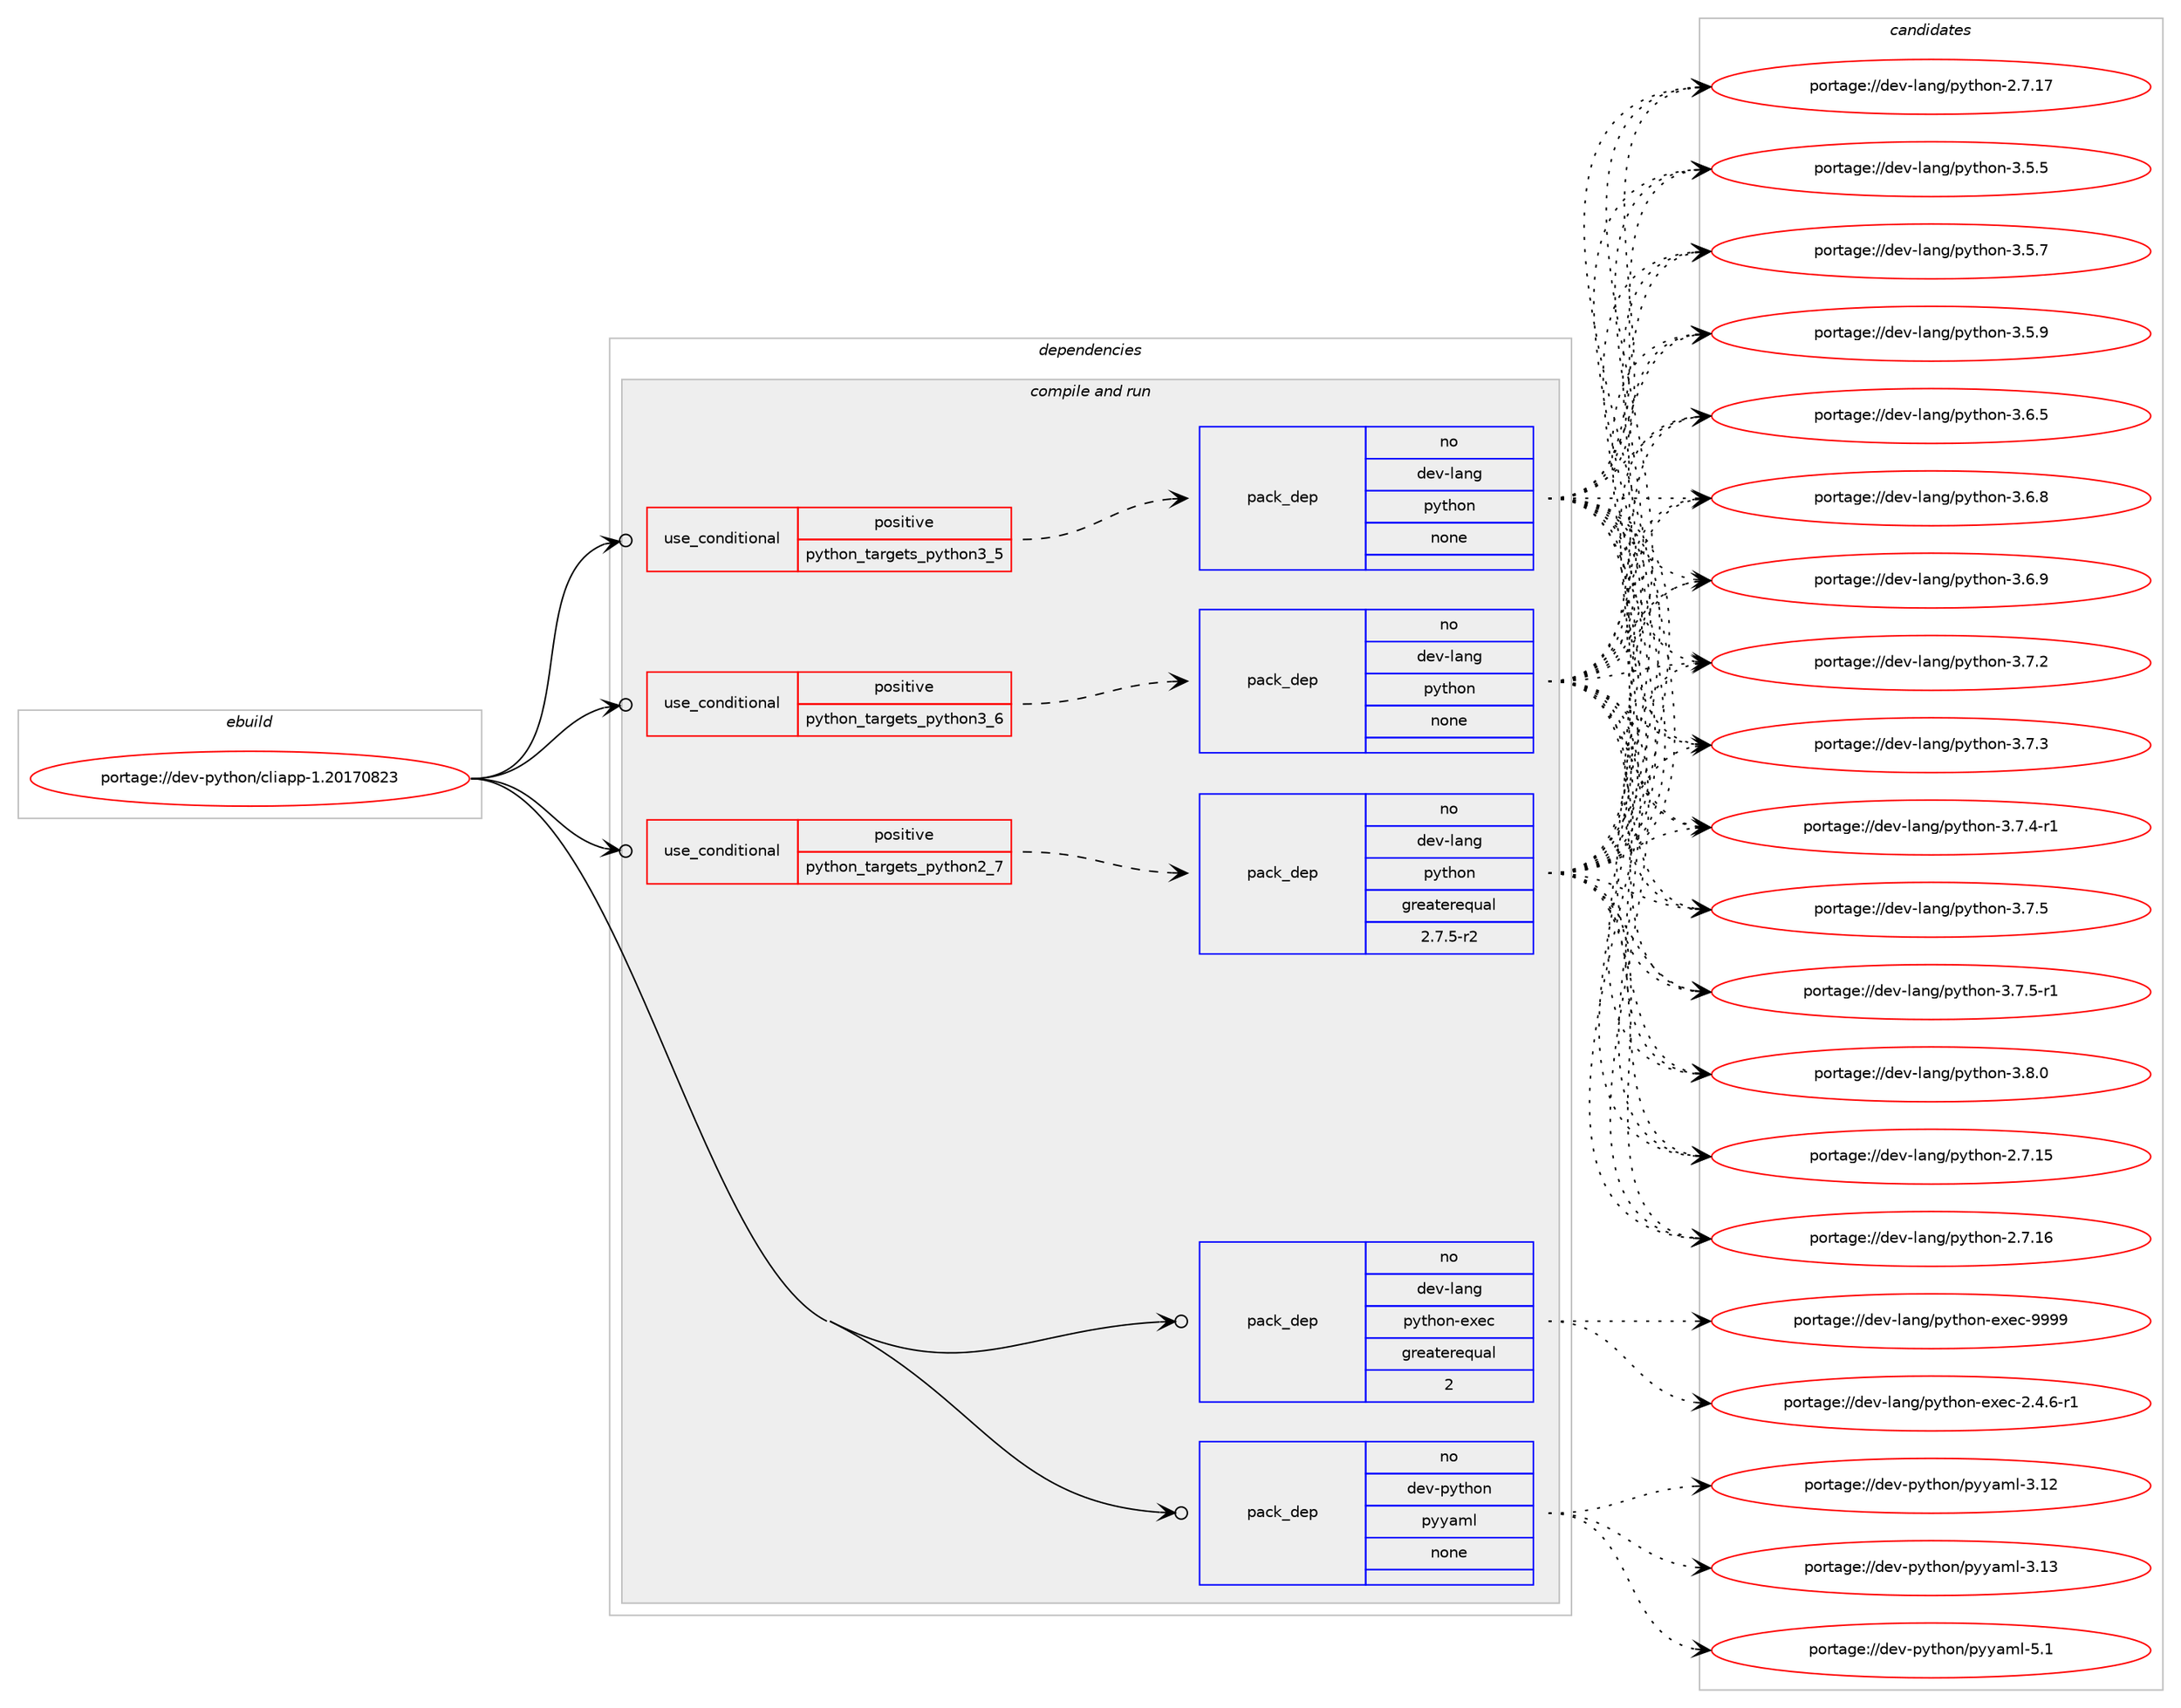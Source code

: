digraph prolog {

# *************
# Graph options
# *************

newrank=true;
concentrate=true;
compound=true;
graph [rankdir=LR,fontname=Helvetica,fontsize=10,ranksep=1.5];#, ranksep=2.5, nodesep=0.2];
edge  [arrowhead=vee];
node  [fontname=Helvetica,fontsize=10];

# **********
# The ebuild
# **********

subgraph cluster_leftcol {
color=gray;
rank=same;
label=<<i>ebuild</i>>;
id [label="portage://dev-python/cliapp-1.20170823", color=red, width=4, href="../dev-python/cliapp-1.20170823.svg"];
}

# ****************
# The dependencies
# ****************

subgraph cluster_midcol {
color=gray;
label=<<i>dependencies</i>>;
subgraph cluster_compile {
fillcolor="#eeeeee";
style=filled;
label=<<i>compile</i>>;
}
subgraph cluster_compileandrun {
fillcolor="#eeeeee";
style=filled;
label=<<i>compile and run</i>>;
subgraph cond26881 {
dependency134096 [label=<<TABLE BORDER="0" CELLBORDER="1" CELLSPACING="0" CELLPADDING="4"><TR><TD ROWSPAN="3" CELLPADDING="10">use_conditional</TD></TR><TR><TD>positive</TD></TR><TR><TD>python_targets_python2_7</TD></TR></TABLE>>, shape=none, color=red];
subgraph pack103905 {
dependency134097 [label=<<TABLE BORDER="0" CELLBORDER="1" CELLSPACING="0" CELLPADDING="4" WIDTH="220"><TR><TD ROWSPAN="6" CELLPADDING="30">pack_dep</TD></TR><TR><TD WIDTH="110">no</TD></TR><TR><TD>dev-lang</TD></TR><TR><TD>python</TD></TR><TR><TD>greaterequal</TD></TR><TR><TD>2.7.5-r2</TD></TR></TABLE>>, shape=none, color=blue];
}
dependency134096:e -> dependency134097:w [weight=20,style="dashed",arrowhead="vee"];
}
id:e -> dependency134096:w [weight=20,style="solid",arrowhead="odotvee"];
subgraph cond26882 {
dependency134098 [label=<<TABLE BORDER="0" CELLBORDER="1" CELLSPACING="0" CELLPADDING="4"><TR><TD ROWSPAN="3" CELLPADDING="10">use_conditional</TD></TR><TR><TD>positive</TD></TR><TR><TD>python_targets_python3_5</TD></TR></TABLE>>, shape=none, color=red];
subgraph pack103906 {
dependency134099 [label=<<TABLE BORDER="0" CELLBORDER="1" CELLSPACING="0" CELLPADDING="4" WIDTH="220"><TR><TD ROWSPAN="6" CELLPADDING="30">pack_dep</TD></TR><TR><TD WIDTH="110">no</TD></TR><TR><TD>dev-lang</TD></TR><TR><TD>python</TD></TR><TR><TD>none</TD></TR><TR><TD></TD></TR></TABLE>>, shape=none, color=blue];
}
dependency134098:e -> dependency134099:w [weight=20,style="dashed",arrowhead="vee"];
}
id:e -> dependency134098:w [weight=20,style="solid",arrowhead="odotvee"];
subgraph cond26883 {
dependency134100 [label=<<TABLE BORDER="0" CELLBORDER="1" CELLSPACING="0" CELLPADDING="4"><TR><TD ROWSPAN="3" CELLPADDING="10">use_conditional</TD></TR><TR><TD>positive</TD></TR><TR><TD>python_targets_python3_6</TD></TR></TABLE>>, shape=none, color=red];
subgraph pack103907 {
dependency134101 [label=<<TABLE BORDER="0" CELLBORDER="1" CELLSPACING="0" CELLPADDING="4" WIDTH="220"><TR><TD ROWSPAN="6" CELLPADDING="30">pack_dep</TD></TR><TR><TD WIDTH="110">no</TD></TR><TR><TD>dev-lang</TD></TR><TR><TD>python</TD></TR><TR><TD>none</TD></TR><TR><TD></TD></TR></TABLE>>, shape=none, color=blue];
}
dependency134100:e -> dependency134101:w [weight=20,style="dashed",arrowhead="vee"];
}
id:e -> dependency134100:w [weight=20,style="solid",arrowhead="odotvee"];
subgraph pack103908 {
dependency134102 [label=<<TABLE BORDER="0" CELLBORDER="1" CELLSPACING="0" CELLPADDING="4" WIDTH="220"><TR><TD ROWSPAN="6" CELLPADDING="30">pack_dep</TD></TR><TR><TD WIDTH="110">no</TD></TR><TR><TD>dev-lang</TD></TR><TR><TD>python-exec</TD></TR><TR><TD>greaterequal</TD></TR><TR><TD>2</TD></TR></TABLE>>, shape=none, color=blue];
}
id:e -> dependency134102:w [weight=20,style="solid",arrowhead="odotvee"];
subgraph pack103909 {
dependency134103 [label=<<TABLE BORDER="0" CELLBORDER="1" CELLSPACING="0" CELLPADDING="4" WIDTH="220"><TR><TD ROWSPAN="6" CELLPADDING="30">pack_dep</TD></TR><TR><TD WIDTH="110">no</TD></TR><TR><TD>dev-python</TD></TR><TR><TD>pyyaml</TD></TR><TR><TD>none</TD></TR><TR><TD></TD></TR></TABLE>>, shape=none, color=blue];
}
id:e -> dependency134103:w [weight=20,style="solid",arrowhead="odotvee"];
}
subgraph cluster_run {
fillcolor="#eeeeee";
style=filled;
label=<<i>run</i>>;
}
}

# **************
# The candidates
# **************

subgraph cluster_choices {
rank=same;
color=gray;
label=<<i>candidates</i>>;

subgraph choice103905 {
color=black;
nodesep=1;
choiceportage10010111845108971101034711212111610411111045504655464953 [label="portage://dev-lang/python-2.7.15", color=red, width=4,href="../dev-lang/python-2.7.15.svg"];
choiceportage10010111845108971101034711212111610411111045504655464954 [label="portage://dev-lang/python-2.7.16", color=red, width=4,href="../dev-lang/python-2.7.16.svg"];
choiceportage10010111845108971101034711212111610411111045504655464955 [label="portage://dev-lang/python-2.7.17", color=red, width=4,href="../dev-lang/python-2.7.17.svg"];
choiceportage100101118451089711010347112121116104111110455146534653 [label="portage://dev-lang/python-3.5.5", color=red, width=4,href="../dev-lang/python-3.5.5.svg"];
choiceportage100101118451089711010347112121116104111110455146534655 [label="portage://dev-lang/python-3.5.7", color=red, width=4,href="../dev-lang/python-3.5.7.svg"];
choiceportage100101118451089711010347112121116104111110455146534657 [label="portage://dev-lang/python-3.5.9", color=red, width=4,href="../dev-lang/python-3.5.9.svg"];
choiceportage100101118451089711010347112121116104111110455146544653 [label="portage://dev-lang/python-3.6.5", color=red, width=4,href="../dev-lang/python-3.6.5.svg"];
choiceportage100101118451089711010347112121116104111110455146544656 [label="portage://dev-lang/python-3.6.8", color=red, width=4,href="../dev-lang/python-3.6.8.svg"];
choiceportage100101118451089711010347112121116104111110455146544657 [label="portage://dev-lang/python-3.6.9", color=red, width=4,href="../dev-lang/python-3.6.9.svg"];
choiceportage100101118451089711010347112121116104111110455146554650 [label="portage://dev-lang/python-3.7.2", color=red, width=4,href="../dev-lang/python-3.7.2.svg"];
choiceportage100101118451089711010347112121116104111110455146554651 [label="portage://dev-lang/python-3.7.3", color=red, width=4,href="../dev-lang/python-3.7.3.svg"];
choiceportage1001011184510897110103471121211161041111104551465546524511449 [label="portage://dev-lang/python-3.7.4-r1", color=red, width=4,href="../dev-lang/python-3.7.4-r1.svg"];
choiceportage100101118451089711010347112121116104111110455146554653 [label="portage://dev-lang/python-3.7.5", color=red, width=4,href="../dev-lang/python-3.7.5.svg"];
choiceportage1001011184510897110103471121211161041111104551465546534511449 [label="portage://dev-lang/python-3.7.5-r1", color=red, width=4,href="../dev-lang/python-3.7.5-r1.svg"];
choiceportage100101118451089711010347112121116104111110455146564648 [label="portage://dev-lang/python-3.8.0", color=red, width=4,href="../dev-lang/python-3.8.0.svg"];
dependency134097:e -> choiceportage10010111845108971101034711212111610411111045504655464953:w [style=dotted,weight="100"];
dependency134097:e -> choiceportage10010111845108971101034711212111610411111045504655464954:w [style=dotted,weight="100"];
dependency134097:e -> choiceportage10010111845108971101034711212111610411111045504655464955:w [style=dotted,weight="100"];
dependency134097:e -> choiceportage100101118451089711010347112121116104111110455146534653:w [style=dotted,weight="100"];
dependency134097:e -> choiceportage100101118451089711010347112121116104111110455146534655:w [style=dotted,weight="100"];
dependency134097:e -> choiceportage100101118451089711010347112121116104111110455146534657:w [style=dotted,weight="100"];
dependency134097:e -> choiceportage100101118451089711010347112121116104111110455146544653:w [style=dotted,weight="100"];
dependency134097:e -> choiceportage100101118451089711010347112121116104111110455146544656:w [style=dotted,weight="100"];
dependency134097:e -> choiceportage100101118451089711010347112121116104111110455146544657:w [style=dotted,weight="100"];
dependency134097:e -> choiceportage100101118451089711010347112121116104111110455146554650:w [style=dotted,weight="100"];
dependency134097:e -> choiceportage100101118451089711010347112121116104111110455146554651:w [style=dotted,weight="100"];
dependency134097:e -> choiceportage1001011184510897110103471121211161041111104551465546524511449:w [style=dotted,weight="100"];
dependency134097:e -> choiceportage100101118451089711010347112121116104111110455146554653:w [style=dotted,weight="100"];
dependency134097:e -> choiceportage1001011184510897110103471121211161041111104551465546534511449:w [style=dotted,weight="100"];
dependency134097:e -> choiceportage100101118451089711010347112121116104111110455146564648:w [style=dotted,weight="100"];
}
subgraph choice103906 {
color=black;
nodesep=1;
choiceportage10010111845108971101034711212111610411111045504655464953 [label="portage://dev-lang/python-2.7.15", color=red, width=4,href="../dev-lang/python-2.7.15.svg"];
choiceportage10010111845108971101034711212111610411111045504655464954 [label="portage://dev-lang/python-2.7.16", color=red, width=4,href="../dev-lang/python-2.7.16.svg"];
choiceportage10010111845108971101034711212111610411111045504655464955 [label="portage://dev-lang/python-2.7.17", color=red, width=4,href="../dev-lang/python-2.7.17.svg"];
choiceportage100101118451089711010347112121116104111110455146534653 [label="portage://dev-lang/python-3.5.5", color=red, width=4,href="../dev-lang/python-3.5.5.svg"];
choiceportage100101118451089711010347112121116104111110455146534655 [label="portage://dev-lang/python-3.5.7", color=red, width=4,href="../dev-lang/python-3.5.7.svg"];
choiceportage100101118451089711010347112121116104111110455146534657 [label="portage://dev-lang/python-3.5.9", color=red, width=4,href="../dev-lang/python-3.5.9.svg"];
choiceportage100101118451089711010347112121116104111110455146544653 [label="portage://dev-lang/python-3.6.5", color=red, width=4,href="../dev-lang/python-3.6.5.svg"];
choiceportage100101118451089711010347112121116104111110455146544656 [label="portage://dev-lang/python-3.6.8", color=red, width=4,href="../dev-lang/python-3.6.8.svg"];
choiceportage100101118451089711010347112121116104111110455146544657 [label="portage://dev-lang/python-3.6.9", color=red, width=4,href="../dev-lang/python-3.6.9.svg"];
choiceportage100101118451089711010347112121116104111110455146554650 [label="portage://dev-lang/python-3.7.2", color=red, width=4,href="../dev-lang/python-3.7.2.svg"];
choiceportage100101118451089711010347112121116104111110455146554651 [label="portage://dev-lang/python-3.7.3", color=red, width=4,href="../dev-lang/python-3.7.3.svg"];
choiceportage1001011184510897110103471121211161041111104551465546524511449 [label="portage://dev-lang/python-3.7.4-r1", color=red, width=4,href="../dev-lang/python-3.7.4-r1.svg"];
choiceportage100101118451089711010347112121116104111110455146554653 [label="portage://dev-lang/python-3.7.5", color=red, width=4,href="../dev-lang/python-3.7.5.svg"];
choiceportage1001011184510897110103471121211161041111104551465546534511449 [label="portage://dev-lang/python-3.7.5-r1", color=red, width=4,href="../dev-lang/python-3.7.5-r1.svg"];
choiceportage100101118451089711010347112121116104111110455146564648 [label="portage://dev-lang/python-3.8.0", color=red, width=4,href="../dev-lang/python-3.8.0.svg"];
dependency134099:e -> choiceportage10010111845108971101034711212111610411111045504655464953:w [style=dotted,weight="100"];
dependency134099:e -> choiceportage10010111845108971101034711212111610411111045504655464954:w [style=dotted,weight="100"];
dependency134099:e -> choiceportage10010111845108971101034711212111610411111045504655464955:w [style=dotted,weight="100"];
dependency134099:e -> choiceportage100101118451089711010347112121116104111110455146534653:w [style=dotted,weight="100"];
dependency134099:e -> choiceportage100101118451089711010347112121116104111110455146534655:w [style=dotted,weight="100"];
dependency134099:e -> choiceportage100101118451089711010347112121116104111110455146534657:w [style=dotted,weight="100"];
dependency134099:e -> choiceportage100101118451089711010347112121116104111110455146544653:w [style=dotted,weight="100"];
dependency134099:e -> choiceportage100101118451089711010347112121116104111110455146544656:w [style=dotted,weight="100"];
dependency134099:e -> choiceportage100101118451089711010347112121116104111110455146544657:w [style=dotted,weight="100"];
dependency134099:e -> choiceportage100101118451089711010347112121116104111110455146554650:w [style=dotted,weight="100"];
dependency134099:e -> choiceportage100101118451089711010347112121116104111110455146554651:w [style=dotted,weight="100"];
dependency134099:e -> choiceportage1001011184510897110103471121211161041111104551465546524511449:w [style=dotted,weight="100"];
dependency134099:e -> choiceportage100101118451089711010347112121116104111110455146554653:w [style=dotted,weight="100"];
dependency134099:e -> choiceportage1001011184510897110103471121211161041111104551465546534511449:w [style=dotted,weight="100"];
dependency134099:e -> choiceportage100101118451089711010347112121116104111110455146564648:w [style=dotted,weight="100"];
}
subgraph choice103907 {
color=black;
nodesep=1;
choiceportage10010111845108971101034711212111610411111045504655464953 [label="portage://dev-lang/python-2.7.15", color=red, width=4,href="../dev-lang/python-2.7.15.svg"];
choiceportage10010111845108971101034711212111610411111045504655464954 [label="portage://dev-lang/python-2.7.16", color=red, width=4,href="../dev-lang/python-2.7.16.svg"];
choiceportage10010111845108971101034711212111610411111045504655464955 [label="portage://dev-lang/python-2.7.17", color=red, width=4,href="../dev-lang/python-2.7.17.svg"];
choiceportage100101118451089711010347112121116104111110455146534653 [label="portage://dev-lang/python-3.5.5", color=red, width=4,href="../dev-lang/python-3.5.5.svg"];
choiceportage100101118451089711010347112121116104111110455146534655 [label="portage://dev-lang/python-3.5.7", color=red, width=4,href="../dev-lang/python-3.5.7.svg"];
choiceportage100101118451089711010347112121116104111110455146534657 [label="portage://dev-lang/python-3.5.9", color=red, width=4,href="../dev-lang/python-3.5.9.svg"];
choiceportage100101118451089711010347112121116104111110455146544653 [label="portage://dev-lang/python-3.6.5", color=red, width=4,href="../dev-lang/python-3.6.5.svg"];
choiceportage100101118451089711010347112121116104111110455146544656 [label="portage://dev-lang/python-3.6.8", color=red, width=4,href="../dev-lang/python-3.6.8.svg"];
choiceportage100101118451089711010347112121116104111110455146544657 [label="portage://dev-lang/python-3.6.9", color=red, width=4,href="../dev-lang/python-3.6.9.svg"];
choiceportage100101118451089711010347112121116104111110455146554650 [label="portage://dev-lang/python-3.7.2", color=red, width=4,href="../dev-lang/python-3.7.2.svg"];
choiceportage100101118451089711010347112121116104111110455146554651 [label="portage://dev-lang/python-3.7.3", color=red, width=4,href="../dev-lang/python-3.7.3.svg"];
choiceportage1001011184510897110103471121211161041111104551465546524511449 [label="portage://dev-lang/python-3.7.4-r1", color=red, width=4,href="../dev-lang/python-3.7.4-r1.svg"];
choiceportage100101118451089711010347112121116104111110455146554653 [label="portage://dev-lang/python-3.7.5", color=red, width=4,href="../dev-lang/python-3.7.5.svg"];
choiceportage1001011184510897110103471121211161041111104551465546534511449 [label="portage://dev-lang/python-3.7.5-r1", color=red, width=4,href="../dev-lang/python-3.7.5-r1.svg"];
choiceportage100101118451089711010347112121116104111110455146564648 [label="portage://dev-lang/python-3.8.0", color=red, width=4,href="../dev-lang/python-3.8.0.svg"];
dependency134101:e -> choiceportage10010111845108971101034711212111610411111045504655464953:w [style=dotted,weight="100"];
dependency134101:e -> choiceportage10010111845108971101034711212111610411111045504655464954:w [style=dotted,weight="100"];
dependency134101:e -> choiceportage10010111845108971101034711212111610411111045504655464955:w [style=dotted,weight="100"];
dependency134101:e -> choiceportage100101118451089711010347112121116104111110455146534653:w [style=dotted,weight="100"];
dependency134101:e -> choiceportage100101118451089711010347112121116104111110455146534655:w [style=dotted,weight="100"];
dependency134101:e -> choiceportage100101118451089711010347112121116104111110455146534657:w [style=dotted,weight="100"];
dependency134101:e -> choiceportage100101118451089711010347112121116104111110455146544653:w [style=dotted,weight="100"];
dependency134101:e -> choiceportage100101118451089711010347112121116104111110455146544656:w [style=dotted,weight="100"];
dependency134101:e -> choiceportage100101118451089711010347112121116104111110455146544657:w [style=dotted,weight="100"];
dependency134101:e -> choiceportage100101118451089711010347112121116104111110455146554650:w [style=dotted,weight="100"];
dependency134101:e -> choiceportage100101118451089711010347112121116104111110455146554651:w [style=dotted,weight="100"];
dependency134101:e -> choiceportage1001011184510897110103471121211161041111104551465546524511449:w [style=dotted,weight="100"];
dependency134101:e -> choiceportage100101118451089711010347112121116104111110455146554653:w [style=dotted,weight="100"];
dependency134101:e -> choiceportage1001011184510897110103471121211161041111104551465546534511449:w [style=dotted,weight="100"];
dependency134101:e -> choiceportage100101118451089711010347112121116104111110455146564648:w [style=dotted,weight="100"];
}
subgraph choice103908 {
color=black;
nodesep=1;
choiceportage10010111845108971101034711212111610411111045101120101994550465246544511449 [label="portage://dev-lang/python-exec-2.4.6-r1", color=red, width=4,href="../dev-lang/python-exec-2.4.6-r1.svg"];
choiceportage10010111845108971101034711212111610411111045101120101994557575757 [label="portage://dev-lang/python-exec-9999", color=red, width=4,href="../dev-lang/python-exec-9999.svg"];
dependency134102:e -> choiceportage10010111845108971101034711212111610411111045101120101994550465246544511449:w [style=dotted,weight="100"];
dependency134102:e -> choiceportage10010111845108971101034711212111610411111045101120101994557575757:w [style=dotted,weight="100"];
}
subgraph choice103909 {
color=black;
nodesep=1;
choiceportage1001011184511212111610411111047112121121971091084551464950 [label="portage://dev-python/pyyaml-3.12", color=red, width=4,href="../dev-python/pyyaml-3.12.svg"];
choiceportage1001011184511212111610411111047112121121971091084551464951 [label="portage://dev-python/pyyaml-3.13", color=red, width=4,href="../dev-python/pyyaml-3.13.svg"];
choiceportage10010111845112121116104111110471121211219710910845534649 [label="portage://dev-python/pyyaml-5.1", color=red, width=4,href="../dev-python/pyyaml-5.1.svg"];
dependency134103:e -> choiceportage1001011184511212111610411111047112121121971091084551464950:w [style=dotted,weight="100"];
dependency134103:e -> choiceportage1001011184511212111610411111047112121121971091084551464951:w [style=dotted,weight="100"];
dependency134103:e -> choiceportage10010111845112121116104111110471121211219710910845534649:w [style=dotted,weight="100"];
}
}

}
